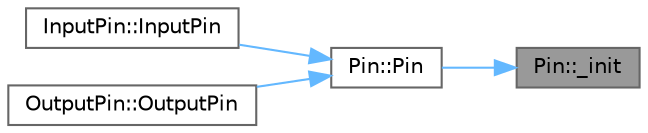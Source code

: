 digraph "Pin::_init"
{
 // LATEX_PDF_SIZE
  bgcolor="transparent";
  edge [fontname=Helvetica,fontsize=10,labelfontname=Helvetica,labelfontsize=10];
  node [fontname=Helvetica,fontsize=10,shape=box,height=0.2,width=0.4];
  rankdir="RL";
  Node1 [id="Node000001",label="Pin::_init",height=0.2,width=0.4,color="gray40", fillcolor="grey60", style="filled", fontcolor="black",tooltip="Initialize the class by retrieving the register pointers and bitmask."];
  Node1 -> Node2 [id="edge1_Node000001_Node000002",dir="back",color="steelblue1",style="solid",tooltip=" "];
  Node2 [id="Node000002",label="Pin::Pin",height=0.2,width=0.4,color="grey40", fillcolor="white", style="filled",URL="$d7/d68/class_pin_acd4ade93d8a5831ea021e0fff857aad5.html#acd4ade93d8a5831ea021e0fff857aad5",tooltip="Constructor."];
  Node2 -> Node3 [id="edge2_Node000002_Node000003",dir="back",color="steelblue1",style="solid",tooltip=" "];
  Node3 [id="Node000003",label="InputPin::InputPin",height=0.2,width=0.4,color="grey40", fillcolor="white", style="filled",URL="$d8/dd7/class_input_pin_acf74eef6677cb410c9f6534f8ec34005.html#acf74eef6677cb410c9f6534f8ec34005",tooltip="Constructor."];
  Node2 -> Node4 [id="edge3_Node000002_Node000004",dir="back",color="steelblue1",style="solid",tooltip=" "];
  Node4 [id="Node000004",label="OutputPin::OutputPin",height=0.2,width=0.4,color="grey40", fillcolor="white", style="filled",URL="$d6/db0/class_output_pin_ad39cf32217852803ee3f1d410a93a1db.html#ad39cf32217852803ee3f1d410a93a1db",tooltip="Constructor."];
}
